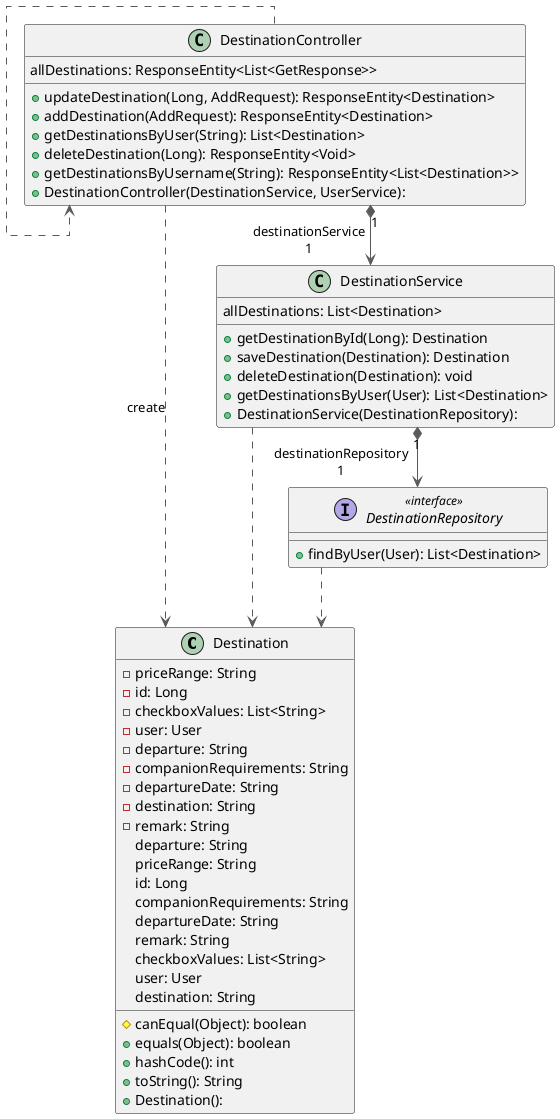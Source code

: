 @startuml destination

' !theme plain
top to bottom direction
skinparam linetype ortho

class Destination {
  - priceRange: String
  - id: Long
  - checkboxValues: List<String>
  - user: User
  - departure: String
  - companionRequirements: String
  - departureDate: String
  - destination: String
  - remark: String
   departure: String
   priceRange: String
   id: Long
   companionRequirements: String
   departureDate: String
   remark: String
   checkboxValues: List<String>
   user: User
   destination: String
  # canEqual(Object): boolean
  + equals(Object): boolean
  + hashCode(): int
  + toString(): String
  + Destination(): 
}
class DestinationController {
   allDestinations: ResponseEntity<List<GetResponse>>
  + updateDestination(Long, AddRequest): ResponseEntity<Destination>
  + addDestination(AddRequest): ResponseEntity<Destination>
  + getDestinationsByUser(String): List<Destination>
  + deleteDestination(Long): ResponseEntity<Void>
  + getDestinationsByUsername(String): ResponseEntity<List<Destination>>
  + DestinationController(DestinationService, UserService): 
}
interface DestinationRepository << interface >> {
  + findByUser(User): List<Destination>
}
class DestinationService {
   allDestinations: List<Destination>
  + getDestinationById(Long): Destination
  + saveDestination(Destination): Destination
  + deleteDestination(Destination): void
  + getDestinationsByUser(User): List<Destination>
  + DestinationService(DestinationRepository): 
}

DestinationController  -[#595959,dashed]->  Destination           : "«create»"
DestinationController  -[#595959,dashed]->  DestinationController 
DestinationController "1" *-[#595959,plain]-> "destinationService\n1" DestinationService    
DestinationRepository  -[#595959,dashed]->  Destination           
DestinationService     -[#595959,dashed]->  Destination           
DestinationService    "1" *-[#595959,plain]-> "destinationRepository\n1" DestinationRepository 
@enduml
